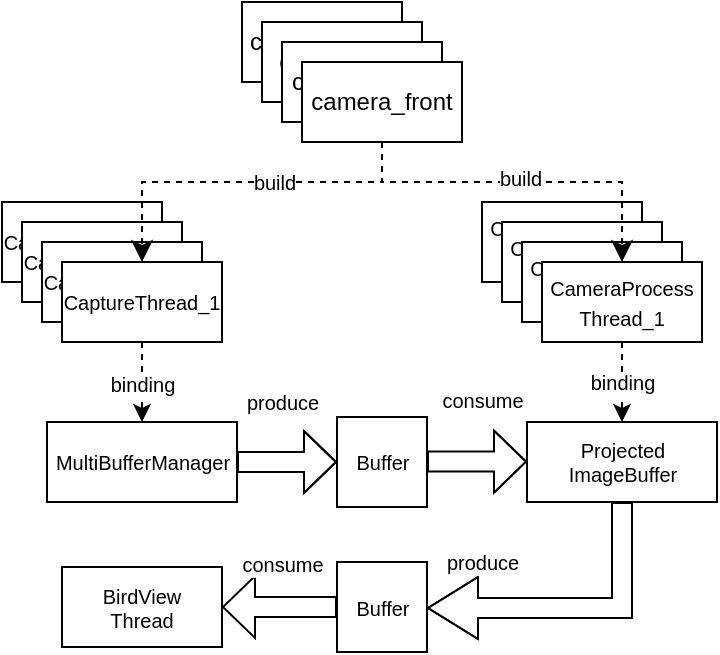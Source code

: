 <mxfile version="20.8.10" type="device"><diagram name="第 1 页" id="od7v3nfdr_Lcg70MAV4V"><mxGraphModel dx="810" dy="469" grid="0" gridSize="10" guides="1" tooltips="1" connect="1" arrows="1" fold="1" page="1" pageScale="1" pageWidth="827" pageHeight="1169" math="0" shadow="0"><root><mxCell id="0"/><mxCell id="1" parent="0"/><mxCell id="nXsPieQjjr5AMoy_rDKn-8" value="&lt;font style=&quot;font-size: 10px;&quot;&gt;CaptureThread_4&lt;/font&gt;" style="rounded=0;whiteSpace=wrap;html=1;" parent="1" vertex="1"><mxGeometry x="250" y="190" width="80" height="40" as="geometry"/></mxCell><mxCell id="nXsPieQjjr5AMoy_rDKn-3" value="camera_back" style="rounded=0;whiteSpace=wrap;html=1;" parent="1" vertex="1"><mxGeometry x="370" y="90" width="80" height="40" as="geometry"/></mxCell><mxCell id="nXsPieQjjr5AMoy_rDKn-2" value="camera_left" style="rounded=0;whiteSpace=wrap;html=1;" parent="1" vertex="1"><mxGeometry x="380" y="100" width="80" height="40" as="geometry"/></mxCell><mxCell id="nXsPieQjjr5AMoy_rDKn-1" value="camera_right" style="rounded=0;whiteSpace=wrap;html=1;" parent="1" vertex="1"><mxGeometry x="390" y="110" width="80" height="40" as="geometry"/></mxCell><mxCell id="nXsPieQjjr5AMoy_rDKn-4" value="camera_front" style="rounded=0;whiteSpace=wrap;html=1;" parent="1" vertex="1"><mxGeometry x="400" y="120" width="80" height="40" as="geometry"/></mxCell><mxCell id="nXsPieQjjr5AMoy_rDKn-7" value="&lt;font style=&quot;font-size: 10px;&quot;&gt;CaptureThread_3&lt;/font&gt;" style="rounded=0;whiteSpace=wrap;html=1;" parent="1" vertex="1"><mxGeometry x="260" y="200" width="80" height="40" as="geometry"/></mxCell><mxCell id="nXsPieQjjr5AMoy_rDKn-6" value="&lt;font style=&quot;font-size: 10px;&quot;&gt;CaptureThread_2&lt;/font&gt;" style="rounded=0;whiteSpace=wrap;html=1;" parent="1" vertex="1"><mxGeometry x="270" y="210" width="80" height="40" as="geometry"/></mxCell><mxCell id="nXsPieQjjr5AMoy_rDKn-5" value="&lt;font style=&quot;font-size: 10px;&quot;&gt;CaptureThread_1&lt;/font&gt;" style="rounded=0;whiteSpace=wrap;html=1;" parent="1" vertex="1"><mxGeometry x="280" y="220" width="80" height="40" as="geometry"/></mxCell><mxCell id="nXsPieQjjr5AMoy_rDKn-16" value="&lt;span style=&quot;font-size: 10px;&quot;&gt;CameraProcess&lt;br&gt;Thread_1&lt;br&gt;&lt;/span&gt;" style="rounded=0;whiteSpace=wrap;html=1;align=center;" parent="1" vertex="1"><mxGeometry x="490" y="190" width="80" height="40" as="geometry"/></mxCell><mxCell id="nXsPieQjjr5AMoy_rDKn-19" value="&lt;span style=&quot;font-size: 10px;&quot;&gt;CameraProcess&lt;br&gt;Thread_1&lt;br&gt;&lt;/span&gt;" style="rounded=0;whiteSpace=wrap;html=1;align=center;" parent="1" vertex="1"><mxGeometry x="500" y="200" width="80" height="40" as="geometry"/></mxCell><mxCell id="nXsPieQjjr5AMoy_rDKn-18" value="&lt;span style=&quot;font-size: 10px;&quot;&gt;CameraProcess&lt;br&gt;Thread_1&lt;br&gt;&lt;/span&gt;" style="rounded=0;whiteSpace=wrap;html=1;align=center;" parent="1" vertex="1"><mxGeometry x="510" y="210" width="80" height="40" as="geometry"/></mxCell><mxCell id="nXsPieQjjr5AMoy_rDKn-31" value="" style="edgeStyle=orthogonalEdgeStyle;rounded=0;orthogonalLoop=1;jettySize=auto;html=1;dashed=1;fontSize=10;" parent="1" source="nXsPieQjjr5AMoy_rDKn-17" target="nXsPieQjjr5AMoy_rDKn-28" edge="1"><mxGeometry relative="1" as="geometry"/></mxCell><mxCell id="nXsPieQjjr5AMoy_rDKn-33" value="binding" style="edgeLabel;html=1;align=center;verticalAlign=middle;resizable=0;points=[];fontSize=10;" parent="nXsPieQjjr5AMoy_rDKn-31" vertex="1" connectable="0"><mxGeometry x="-0.2" y="1" relative="1" as="geometry"><mxPoint x="-1" y="4" as="offset"/></mxGeometry></mxCell><mxCell id="nXsPieQjjr5AMoy_rDKn-17" value="&lt;span style=&quot;font-size: 10px;&quot;&gt;CameraProcess&lt;br&gt;Thread_1&lt;br&gt;&lt;/span&gt;" style="rounded=0;whiteSpace=wrap;html=1;align=center;" parent="1" vertex="1"><mxGeometry x="520" y="220" width="80" height="40" as="geometry"/></mxCell><mxCell id="nXsPieQjjr5AMoy_rDKn-23" value="" style="edgeStyle=elbowEdgeStyle;elbow=vertical;endArrow=classic;html=1;curved=0;rounded=0;endSize=8;startSize=8;dashed=1;fontSize=10;exitX=0.5;exitY=1;exitDx=0;exitDy=0;entryX=0.5;entryY=0;entryDx=0;entryDy=0;" parent="1" source="nXsPieQjjr5AMoy_rDKn-4" target="nXsPieQjjr5AMoy_rDKn-5" edge="1"><mxGeometry width="50" height="50" relative="1" as="geometry"><mxPoint x="380" y="260" as="sourcePoint"/><mxPoint x="430" y="210" as="targetPoint"/><Array as="points"><mxPoint x="380" y="180"/></Array></mxGeometry></mxCell><mxCell id="nXsPieQjjr5AMoy_rDKn-25" value="build" style="edgeLabel;html=1;align=center;verticalAlign=middle;resizable=0;points=[];fontSize=10;" parent="nXsPieQjjr5AMoy_rDKn-23" vertex="1" connectable="0"><mxGeometry x="-0.173" relative="1" as="geometry"><mxPoint as="offset"/></mxGeometry></mxCell><mxCell id="nXsPieQjjr5AMoy_rDKn-24" value="" style="edgeStyle=elbowEdgeStyle;elbow=vertical;endArrow=classic;html=1;curved=0;rounded=0;endSize=8;startSize=8;dashed=1;fontSize=10;entryX=0.5;entryY=0;entryDx=0;entryDy=0;" parent="1" target="nXsPieQjjr5AMoy_rDKn-17" edge="1"><mxGeometry width="50" height="50" relative="1" as="geometry"><mxPoint x="440" y="160" as="sourcePoint"/><mxPoint x="330" y="230" as="targetPoint"/><Array as="points"><mxPoint x="500" y="180"/></Array></mxGeometry></mxCell><mxCell id="nXsPieQjjr5AMoy_rDKn-26" value="build" style="edgeLabel;html=1;align=center;verticalAlign=middle;resizable=0;points=[];fontSize=10;" parent="nXsPieQjjr5AMoy_rDKn-24" vertex="1" connectable="0"><mxGeometry x="-0.009" y="2" relative="1" as="geometry"><mxPoint as="offset"/></mxGeometry></mxCell><mxCell id="nXsPieQjjr5AMoy_rDKn-27" value="MultiBufferManager" style="rounded=0;whiteSpace=wrap;html=1;fontSize=10;" parent="1" vertex="1"><mxGeometry x="272.5" y="300" width="95" height="40" as="geometry"/></mxCell><mxCell id="nXsPieQjjr5AMoy_rDKn-28" value="Projected&lt;br&gt;ImageBuffer" style="rounded=0;whiteSpace=wrap;html=1;fontSize=10;" parent="1" vertex="1"><mxGeometry x="512.5" y="300" width="95" height="40" as="geometry"/></mxCell><mxCell id="nXsPieQjjr5AMoy_rDKn-30" value="" style="endArrow=classic;html=1;rounded=0;dashed=1;fontSize=10;exitX=0.5;exitY=1;exitDx=0;exitDy=0;entryX=0.5;entryY=0;entryDx=0;entryDy=0;" parent="1" source="nXsPieQjjr5AMoy_rDKn-5" target="nXsPieQjjr5AMoy_rDKn-27" edge="1"><mxGeometry width="50" height="50" relative="1" as="geometry"><mxPoint x="380" y="240" as="sourcePoint"/><mxPoint x="430" y="190" as="targetPoint"/></mxGeometry></mxCell><mxCell id="nXsPieQjjr5AMoy_rDKn-32" value="binding" style="edgeLabel;html=1;align=center;verticalAlign=middle;resizable=0;points=[];fontSize=10;" parent="nXsPieQjjr5AMoy_rDKn-30" vertex="1" connectable="0"><mxGeometry x="-0.387" relative="1" as="geometry"><mxPoint y="8" as="offset"/></mxGeometry></mxCell><mxCell id="nXsPieQjjr5AMoy_rDKn-34" value="Buffer" style="whiteSpace=wrap;html=1;aspect=fixed;fontSize=10;" parent="1" vertex="1"><mxGeometry x="417.5" y="297.5" width="45" height="45" as="geometry"/></mxCell><mxCell id="nXsPieQjjr5AMoy_rDKn-35" value="" style="shape=flexArrow;endArrow=classic;html=1;rounded=0;fontSize=10;exitX=1;exitY=0.5;exitDx=0;exitDy=0;entryX=0;entryY=0.5;entryDx=0;entryDy=0;startSize=5;endSize=5;strokeWidth=1;" parent="1" source="nXsPieQjjr5AMoy_rDKn-27" target="nXsPieQjjr5AMoy_rDKn-34" edge="1"><mxGeometry width="50" height="50" relative="1" as="geometry"><mxPoint x="380" y="300" as="sourcePoint"/><mxPoint x="430" y="250" as="targetPoint"/><Array as="points"><mxPoint x="380" y="320"/></Array></mxGeometry></mxCell><mxCell id="nXsPieQjjr5AMoy_rDKn-38" value="produce" style="edgeLabel;html=1;align=center;verticalAlign=middle;resizable=0;points=[];fontSize=10;" parent="nXsPieQjjr5AMoy_rDKn-35" vertex="1" connectable="0"><mxGeometry x="-0.148" y="1" relative="1" as="geometry"><mxPoint x="1" y="-29" as="offset"/></mxGeometry></mxCell><mxCell id="nXsPieQjjr5AMoy_rDKn-37" value="" style="shape=flexArrow;endArrow=classic;html=1;rounded=0;fontSize=10;exitX=1;exitY=0.5;exitDx=0;exitDy=0;entryX=0;entryY=0.5;entryDx=0;entryDy=0;startSize=5;endSize=5;strokeWidth=1;" parent="1" edge="1"><mxGeometry width="50" height="50" relative="1" as="geometry"><mxPoint x="462.5" y="319.8" as="sourcePoint"/><mxPoint x="512.5" y="319.8" as="targetPoint"/><Array as="points"><mxPoint x="475" y="319.8"/></Array></mxGeometry></mxCell><mxCell id="nXsPieQjjr5AMoy_rDKn-39" value="consume" style="edgeLabel;html=1;align=center;verticalAlign=middle;resizable=0;points=[];fontSize=10;" parent="nXsPieQjjr5AMoy_rDKn-37" vertex="1" connectable="0"><mxGeometry relative="1" as="geometry"><mxPoint x="2" y="-31" as="offset"/></mxGeometry></mxCell><mxCell id="nXsPieQjjr5AMoy_rDKn-40" value="BirdView&lt;br&gt;Thread" style="rounded=0;whiteSpace=wrap;html=1;fontSize=10;" parent="1" vertex="1"><mxGeometry x="280" y="372.5" width="80" height="40" as="geometry"/></mxCell><mxCell id="nXsPieQjjr5AMoy_rDKn-41" value="Buffer" style="whiteSpace=wrap;html=1;aspect=fixed;fontSize=10;" parent="1" vertex="1"><mxGeometry x="417.5" y="370" width="45" height="45" as="geometry"/></mxCell><mxCell id="nXsPieQjjr5AMoy_rDKn-45" value="" style="edgeStyle=elbowEdgeStyle;elbow=vertical;endArrow=classic;html=1;curved=0;rounded=0;endSize=8;startSize=8;strokeWidth=1;fontSize=10;shape=flexArrow;exitX=0.5;exitY=1;exitDx=0;exitDy=0;entryX=1;entryY=0.5;entryDx=0;entryDy=0;" parent="1" source="nXsPieQjjr5AMoy_rDKn-28" target="nXsPieQjjr5AMoy_rDKn-41" edge="1"><mxGeometry width="50" height="50" relative="1" as="geometry"><mxPoint x="530" y="450" as="sourcePoint"/><mxPoint x="580" y="400" as="targetPoint"/><Array as="points"><mxPoint x="520" y="393"/></Array></mxGeometry></mxCell><mxCell id="nXsPieQjjr5AMoy_rDKn-46" value="produce" style="edgeLabel;html=1;align=center;verticalAlign=middle;resizable=0;points=[];fontSize=10;" parent="1" vertex="1" connectable="0"><mxGeometry x="490" y="370" as="geometry"/></mxCell><mxCell id="nXsPieQjjr5AMoy_rDKn-47" value="" style="shape=flexArrow;endArrow=classic;html=1;rounded=0;fontSize=10;exitX=0;exitY=0.5;exitDx=0;exitDy=0;entryX=1;entryY=0.5;entryDx=0;entryDy=0;startSize=5;endSize=5;strokeWidth=1;" parent="1" source="nXsPieQjjr5AMoy_rDKn-41" target="nXsPieQjjr5AMoy_rDKn-40" edge="1"><mxGeometry width="50" height="50" relative="1" as="geometry"><mxPoint x="340" y="470.0" as="sourcePoint"/><mxPoint x="390" y="470.0" as="targetPoint"/><Array as="points"/></mxGeometry></mxCell><mxCell id="nXsPieQjjr5AMoy_rDKn-48" value="consume" style="edgeLabel;html=1;align=center;verticalAlign=middle;resizable=0;points=[];fontSize=10;" parent="nXsPieQjjr5AMoy_rDKn-47" vertex="1" connectable="0"><mxGeometry relative="1" as="geometry"><mxPoint x="1" y="-22" as="offset"/></mxGeometry></mxCell></root></mxGraphModel></diagram></mxfile>